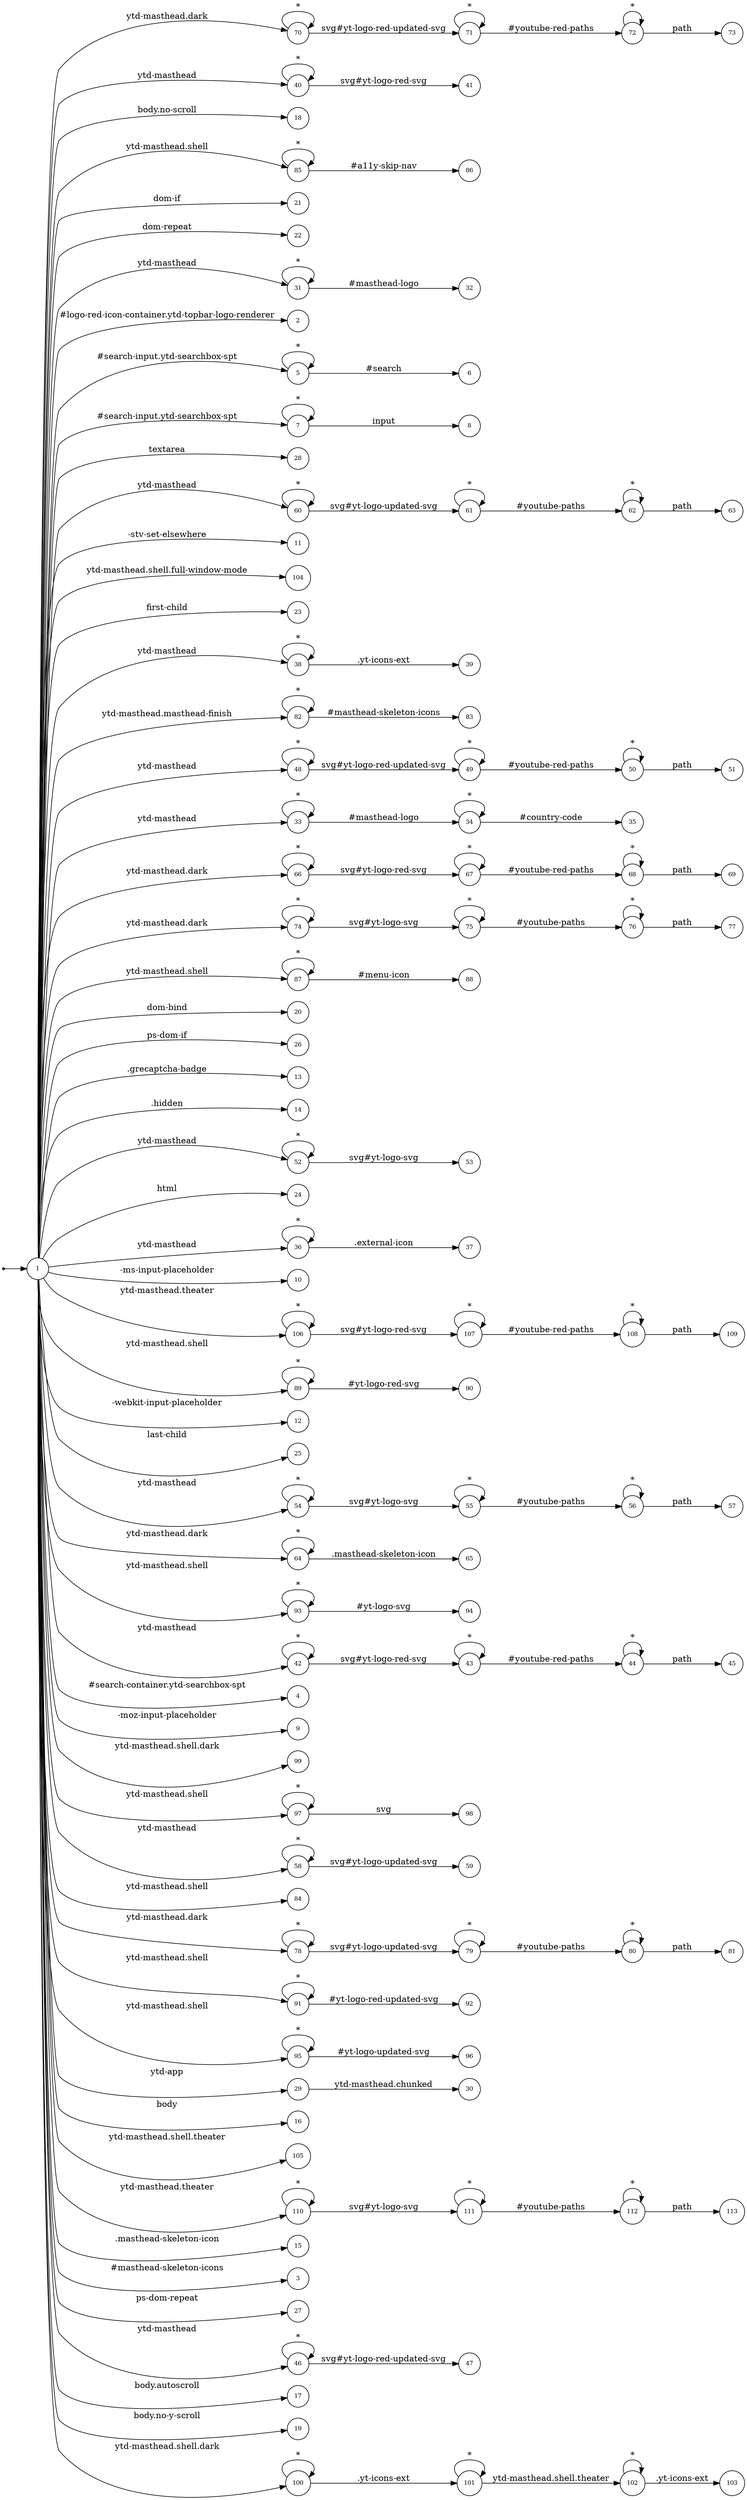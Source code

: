 digraph NFA {
  rankdir=LR;
  node [shape=circle, fontsize=10];
  __start [shape=point, label=""];
  __start -> 1;
  50 [label="50"];
  70 [label="70"];
  40 [label="40"];
  18 [label="18"];
  68 [label="68"];
  85 [label="85"];
  62 [label="62"];
  44 [label="44"];
  21 [label="21"];
  8 [label="8"];
  22 [label="22"];
  57 [label="57"];
  108 [label="108"];
  67 [label="67"];
  31 [label="31"];
  2 [label="2"];
  75 [label="75"];
  5 [label="5"];
  7 [label="7"];
  53 [label="53"];
  28 [label="28"];
  60 [label="60"];
  86 [label="86"];
  11 [label="11"];
  6 [label="6"];
  104 [label="104"];
  65 [label="65"];
  23 [label="23"];
  38 [label="38"];
  76 [label="76"];
  82 [label="82"];
  83 [label="83"];
  35 [label="35"];
  92 [label="92"];
  48 [label="48"];
  33 [label="33"];
  77 [label="77"];
  81 [label="81"];
  39 [label="39"];
  66 [label="66"];
  49 [label="49"];
  1 [label="1"];
  74 [label="74"];
  34 [label="34"];
  111 [label="111"];
  87 [label="87"];
  20 [label="20"];
  26 [label="26"];
  43 [label="43"];
  13 [label="13"];
  14 [label="14"];
  52 [label="52"];
  37 [label="37"];
  24 [label="24"];
  36 [label="36"];
  98 [label="98"];
  10 [label="10"];
  63 [label="63"];
  30 [label="30"];
  106 [label="106"];
  89 [label="89"];
  94 [label="94"];
  47 [label="47"];
  12 [label="12"];
  25 [label="25"];
  41 [label="41"];
  54 [label="54"];
  64 [label="64"];
  93 [label="93"];
  42 [label="42"];
  4 [label="4"];
  109 [label="109"];
  9 [label="9"];
  99 [label="99"];
  96 [label="96"];
  72 [label="72"];
  97 [label="97"];
  45 [label="45"];
  80 [label="80"];
  58 [label="58"];
  84 [label="84"];
  78 [label="78"];
  91 [label="91"];
  79 [label="79"];
  90 [label="90"];
  56 [label="56"];
  95 [label="95"];
  61 [label="61"];
  29 [label="29"];
  16 [label="16"];
  88 [label="88"];
  105 [label="105"];
  110 [label="110"];
  101 [label="101"];
  69 [label="69"];
  15 [label="15"];
  55 [label="55"];
  102 [label="102"];
  3 [label="3"];
  71 [label="71"];
  27 [label="27"];
  51 [label="51"];
  59 [label="59"];
  46 [label="46"];
  103 [label="103"];
  112 [label="112"];
  17 [label="17"];
  113 [label="113"];
  73 [label="73"];
  32 [label="32"];
  19 [label="19"];
  100 [label="100"];
  107 [label="107"];
  { node [shape=doublecircle]; 2 3 4 6 8 9 10 11 12 13 14 15 16 17 18 19 20 21 22 23 24 25 26 27 28 30 32 35 37 39 41 45 47 51 53 57 59 63 65 69 73 77 81 83 84 86 88 90 92 94 96 98 99 103 104 105 109 113 }
  1 -> 2 [label="#logo-red-icon-container.ytd-topbar-logo-renderer"];
  1 -> 3 [label="#masthead-skeleton-icons"];
  1 -> 4 [label="#search-container.ytd-searchbox-spt"];
  1 -> 5 [label="#search-input.ytd-searchbox-spt"];
  5 -> 5 [label="*"];
  5 -> 6 [label="#search"];
  1 -> 7 [label="#search-input.ytd-searchbox-spt"];
  7 -> 7 [label="*"];
  7 -> 8 [label="input"];
  1 -> 9 [label="-moz-input-placeholder"];
  1 -> 10 [label="-ms-input-placeholder"];
  1 -> 11 [label="-stv-set-elsewhere"];
  1 -> 12 [label="-webkit-input-placeholder"];
  1 -> 13 [label=".grecaptcha-badge"];
  1 -> 14 [label=".hidden"];
  1 -> 15 [label=".masthead-skeleton-icon"];
  1 -> 16 [label="body"];
  1 -> 17 [label="body.autoscroll"];
  1 -> 18 [label="body.no-scroll"];
  1 -> 19 [label="body.no-y-scroll"];
  1 -> 20 [label="dom-bind"];
  1 -> 21 [label="dom-if"];
  1 -> 22 [label="dom-repeat"];
  1 -> 23 [label="first-child"];
  1 -> 24 [label="html"];
  1 -> 25 [label="last-child"];
  1 -> 26 [label="ps-dom-if"];
  1 -> 27 [label="ps-dom-repeat"];
  1 -> 28 [label="textarea"];
  1 -> 29 [label="ytd-app"];
  29 -> 30 [label="ytd-masthead.chunked"];
  1 -> 31 [label="ytd-masthead"];
  31 -> 31 [label="*"];
  31 -> 32 [label="#masthead-logo"];
  1 -> 33 [label="ytd-masthead"];
  33 -> 33 [label="*"];
  33 -> 34 [label="#masthead-logo"];
  34 -> 34 [label="*"];
  34 -> 35 [label="#country-code"];
  1 -> 36 [label="ytd-masthead"];
  36 -> 36 [label="*"];
  36 -> 37 [label=".external-icon"];
  1 -> 38 [label="ytd-masthead"];
  38 -> 38 [label="*"];
  38 -> 39 [label=".yt-icons-ext"];
  1 -> 40 [label="ytd-masthead"];
  40 -> 40 [label="*"];
  40 -> 41 [label="svg#yt-logo-red-svg"];
  1 -> 42 [label="ytd-masthead"];
  42 -> 42 [label="*"];
  42 -> 43 [label="svg#yt-logo-red-svg"];
  43 -> 43 [label="*"];
  43 -> 44 [label="#youtube-red-paths"];
  44 -> 44 [label="*"];
  44 -> 45 [label="path"];
  1 -> 46 [label="ytd-masthead"];
  46 -> 46 [label="*"];
  46 -> 47 [label="svg#yt-logo-red-updated-svg"];
  1 -> 48 [label="ytd-masthead"];
  48 -> 48 [label="*"];
  48 -> 49 [label="svg#yt-logo-red-updated-svg"];
  49 -> 49 [label="*"];
  49 -> 50 [label="#youtube-red-paths"];
  50 -> 50 [label="*"];
  50 -> 51 [label="path"];
  1 -> 52 [label="ytd-masthead"];
  52 -> 52 [label="*"];
  52 -> 53 [label="svg#yt-logo-svg"];
  1 -> 54 [label="ytd-masthead"];
  54 -> 54 [label="*"];
  54 -> 55 [label="svg#yt-logo-svg"];
  55 -> 55 [label="*"];
  55 -> 56 [label="#youtube-paths"];
  56 -> 56 [label="*"];
  56 -> 57 [label="path"];
  1 -> 58 [label="ytd-masthead"];
  58 -> 58 [label="*"];
  58 -> 59 [label="svg#yt-logo-updated-svg"];
  1 -> 60 [label="ytd-masthead"];
  60 -> 60 [label="*"];
  60 -> 61 [label="svg#yt-logo-updated-svg"];
  61 -> 61 [label="*"];
  61 -> 62 [label="#youtube-paths"];
  62 -> 62 [label="*"];
  62 -> 63 [label="path"];
  1 -> 64 [label="ytd-masthead.dark"];
  64 -> 64 [label="*"];
  64 -> 65 [label=".masthead-skeleton-icon"];
  1 -> 66 [label="ytd-masthead.dark"];
  66 -> 66 [label="*"];
  66 -> 67 [label="svg#yt-logo-red-svg"];
  67 -> 67 [label="*"];
  67 -> 68 [label="#youtube-red-paths"];
  68 -> 68 [label="*"];
  68 -> 69 [label="path"];
  1 -> 70 [label="ytd-masthead.dark"];
  70 -> 70 [label="*"];
  70 -> 71 [label="svg#yt-logo-red-updated-svg"];
  71 -> 71 [label="*"];
  71 -> 72 [label="#youtube-red-paths"];
  72 -> 72 [label="*"];
  72 -> 73 [label="path"];
  1 -> 74 [label="ytd-masthead.dark"];
  74 -> 74 [label="*"];
  74 -> 75 [label="svg#yt-logo-svg"];
  75 -> 75 [label="*"];
  75 -> 76 [label="#youtube-paths"];
  76 -> 76 [label="*"];
  76 -> 77 [label="path"];
  1 -> 78 [label="ytd-masthead.dark"];
  78 -> 78 [label="*"];
  78 -> 79 [label="svg#yt-logo-updated-svg"];
  79 -> 79 [label="*"];
  79 -> 80 [label="#youtube-paths"];
  80 -> 80 [label="*"];
  80 -> 81 [label="path"];
  1 -> 82 [label="ytd-masthead.masthead-finish"];
  82 -> 82 [label="*"];
  82 -> 83 [label="#masthead-skeleton-icons"];
  1 -> 84 [label="ytd-masthead.shell"];
  1 -> 85 [label="ytd-masthead.shell"];
  85 -> 85 [label="*"];
  85 -> 86 [label="#a11y-skip-nav"];
  1 -> 87 [label="ytd-masthead.shell"];
  87 -> 87 [label="*"];
  87 -> 88 [label="#menu-icon"];
  1 -> 89 [label="ytd-masthead.shell"];
  89 -> 89 [label="*"];
  89 -> 90 [label="#yt-logo-red-svg"];
  1 -> 91 [label="ytd-masthead.shell"];
  91 -> 91 [label="*"];
  91 -> 92 [label="#yt-logo-red-updated-svg"];
  1 -> 93 [label="ytd-masthead.shell"];
  93 -> 93 [label="*"];
  93 -> 94 [label="#yt-logo-svg"];
  1 -> 95 [label="ytd-masthead.shell"];
  95 -> 95 [label="*"];
  95 -> 96 [label="#yt-logo-updated-svg"];
  1 -> 97 [label="ytd-masthead.shell"];
  97 -> 97 [label="*"];
  97 -> 98 [label="svg"];
  1 -> 99 [label="ytd-masthead.shell.dark"];
  1 -> 100 [label="ytd-masthead.shell.dark"];
  100 -> 100 [label="*"];
  100 -> 101 [label=".yt-icons-ext"];
  101 -> 101 [label="*"];
  101 -> 102 [label="ytd-masthead.shell.theater"];
  102 -> 102 [label="*"];
  102 -> 103 [label=".yt-icons-ext"];
  1 -> 104 [label="ytd-masthead.shell.full-window-mode"];
  1 -> 105 [label="ytd-masthead.shell.theater"];
  1 -> 106 [label="ytd-masthead.theater"];
  106 -> 106 [label="*"];
  106 -> 107 [label="svg#yt-logo-red-svg"];
  107 -> 107 [label="*"];
  107 -> 108 [label="#youtube-red-paths"];
  108 -> 108 [label="*"];
  108 -> 109 [label="path"];
  1 -> 110 [label="ytd-masthead.theater"];
  110 -> 110 [label="*"];
  110 -> 111 [label="svg#yt-logo-svg"];
  111 -> 111 [label="*"];
  111 -> 112 [label="#youtube-paths"];
  112 -> 112 [label="*"];
  112 -> 113 [label="path"];
}
